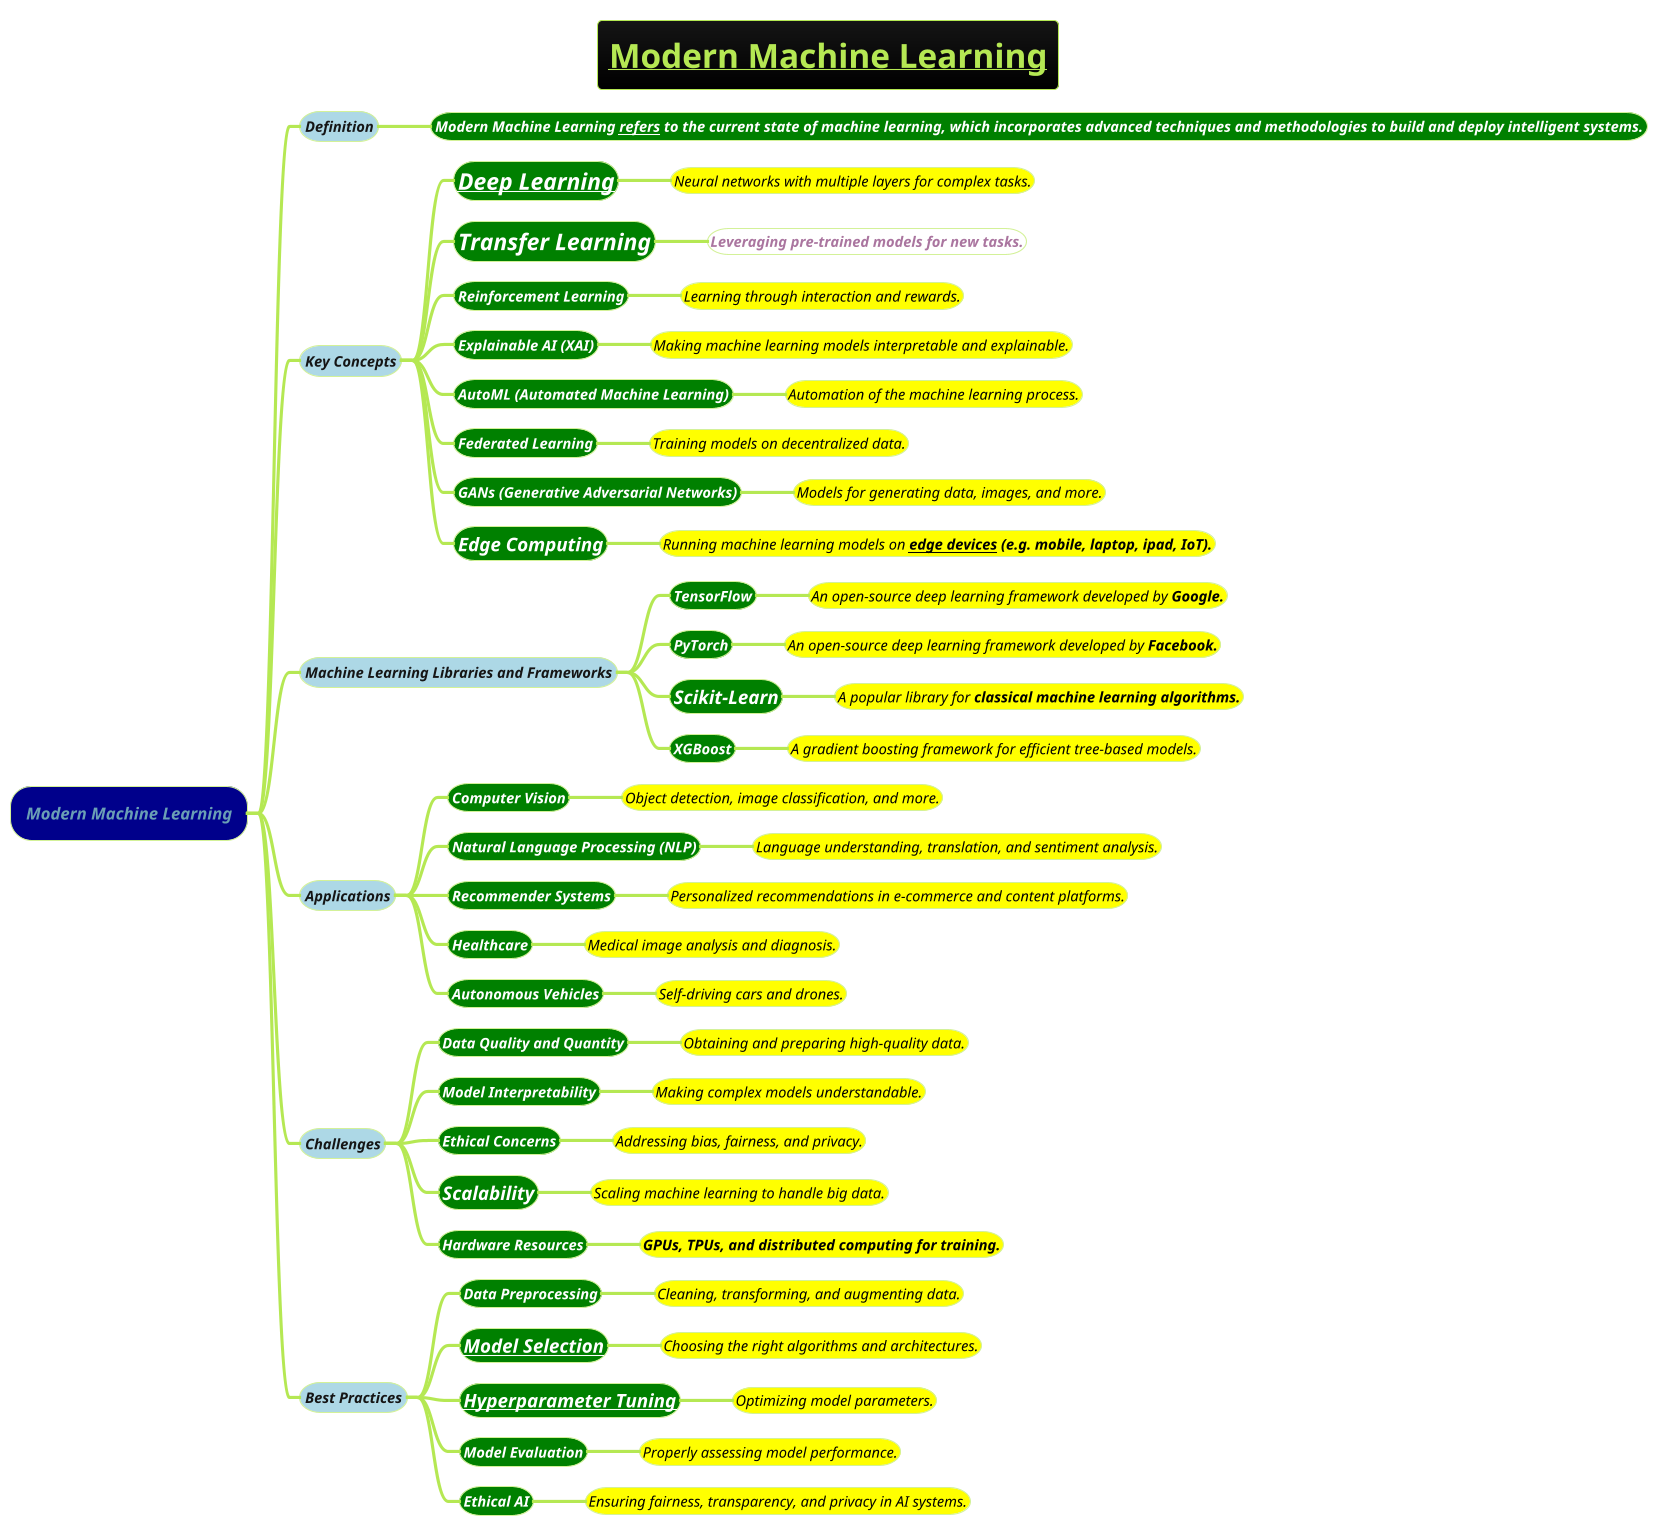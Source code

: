 @startmindmap
title =**__Modern Machine Learning__**
!theme hacker

*[#darkblue] <i>Modern Machine Learning
**[#lightblue] <size:14><i>Definition
***[#green] <b><color #white><i><size:14><i><size:14>**Modern Machine Learning** __refers__ to the **current state of machine learning,** which incorporates **advanced techniques and methodologies to build and deploy intelligent systems.**

**[#lightblue] <size:14><i>Key Concepts
***[#green] <size:22><color #white><i>**[[3-deep-learning-DL/Deep-Learning.puml Deep Learning]]**
****[#yellow] <color #black><i><size:14>Neural networks with multiple layers for complex tasks.
***[#green] <i><size:22><b><color #white>Transfer Learning
****[#white] <i><size:14>**Leveraging pre-trained models for new tasks.**
***[#green] <b><color #white><i><size:14>Reinforcement Learning
****[#yellow] <color #black><i><size:14>Learning through interaction and rewards.
***[#green] <b><color #white><i><size:14>Explainable AI **(XAI)**
****[#yellow] <color #black><i><size:14>Making machine learning models interpretable and explainable.
***[#green] <b><color #white><i><size:14>AutoML **(Automated Machine Learning)**
****[#yellow] <color #black><i><size:14>Automation of the machine learning process.
***[#green] <b><color #white><i><size:14>Federated Learning
****[#yellow] <color #black><i><size:14>Training models on decentralized data.
***[#green] <b><color #white><i><size:14>GANs **(Generative Adversarial Networks)**
****[#yellow] <color #black><i><size:14>Models for generating data, images, and more.
***[#green] <size:18><color #white><i>**Edge Computing**
****[#yellow] <color #black><i><size:14>Running machine learning models on __**edge devices**__ **(e.g. mobile, laptop, ipad, IoT).**

**[#lightblue] <size:14><i>Machine Learning Libraries and Frameworks
***[#green] <b><color #white><i><size:14>TensorFlow
****[#yellow] <color #black><i><size:14>An open-source deep learning framework developed by **Google.**
***[#green] <b><color #white><i><size:14>PyTorch
****[#yellow] <color #black><i><size:14>An open-source deep learning framework developed by **Facebook.**
***[#green] <size:18><color #white><i>**Scikit-Learn**
****[#yellow] <color #black><i><size:14>A popular library for **classical machine learning algorithms.**
***[#green] <b><color #white><i><size:14>XGBoost
****[#yellow] <color #black><i><size:14>A gradient boosting framework for efficient tree-based models.

**[#lightblue] <size:14><i>Applications
***[#green] <b><color #white><i><size:14>Computer Vision
****[#yellow] <color #black><i><size:14>Object detection, image classification, and more.
***[#green] <b><color #white><i><size:14>Natural Language Processing **(NLP)**
****[#yellow] <color #black><i><size:14>Language understanding, translation, and sentiment analysis.
***[#green] <b><color #white><i><size:14>Recommender Systems
****[#yellow] <color #black><i><size:14>Personalized recommendations in e-commerce and content platforms.
***[#green] <b><color #white><i><size:14>Healthcare
****[#yellow] <color #black><i><size:14>Medical image analysis and diagnosis.
***[#green] <b><color #white><i><size:14>Autonomous Vehicles
****[#yellow] <color #black><i><size:14>Self-driving cars and drones.

**[#lightblue] <size:14><i>Challenges
***[#green] <b><color #white><i><size:14>Data Quality and Quantity
****[#yellow] <color #black><i><size:14>Obtaining and preparing high-quality data.
***[#green] <b><color #white><i><size:14>Model Interpretability
****[#yellow] <color #black><i><size:14>Making complex models understandable.
***[#green] <b><color #white><i><size:14>Ethical Concerns
****[#yellow] <color #black><i><size:14>Addressing bias, fairness, and privacy.
***[#green] <size:18><color #white><i>**Scalability**
****[#yellow] <color #black><i><size:14>Scaling machine learning to handle big data.
***[#green] <b><color #white><i><size:14>Hardware Resources
****[#yellow] <color #black><i><size:14>**GPUs, TPUs, and distributed computing for training.**

**[#lightblue] <size:14><i>Best Practices
***[#green] <b><size:14><color #white><i>**Data Preprocessing**
****[#yellow] <color #black><i><size:14>Cleaning, transforming, and augmenting data.
***[#green] <i><size:18>**[[3-deep-learning-DL/how-to/Criteria-to-Select-a-Network-Architecture.puml Model Selection]]**
****[#yellow] <color #black><i><size:14>Choosing the right algorithms and architectures.
***[#green] <i><size:18>**[[3-deep-learning-DL/Hyperparameter-Tuning.puml Hyperparameter Tuning]]**
****[#yellow] <color #black><i><size:14>Optimizing model parameters.
***[#green] <b><color #white><i><size:14>Model Evaluation
****[#yellow] <color #black><i><size:14>Properly assessing model performance.
***[#green] <b><color #white><i><size:14>Ethical AI
****[#yellow] <color #black><i><size:14>Ensuring fairness, transparency, and privacy in AI systems.

@endmindmap
